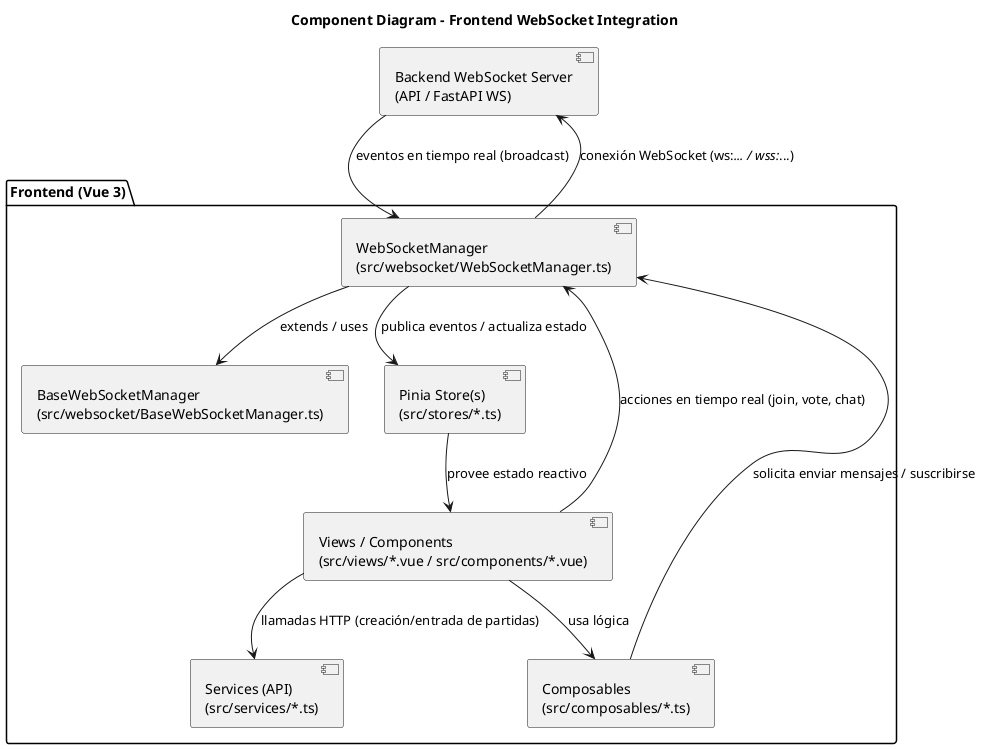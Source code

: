@startuml Component Diagram
title Component Diagram - Frontend WebSocket Integration

package "Frontend (Vue 3)" {
  component "WebSocketManager\n(src/websocket/WebSocketManager.ts)" as WSManager
  component "BaseWebSocketManager\n(src/websocket/BaseWebSocketManager.ts)" as BaseWS
  component "Pinia Store(s)\n(src/stores/*.ts)" as Stores
  component "Composables\n(src/composables/*.ts)" as Composables
  component "Views / Components\n(src/views/*.vue / src/components/*.vue)" as Views
  component "Services (API)\n(src/services/*.ts)" as Services
}

component "Backend WebSocket Server\n(API / FastAPI WS)" as Backend

WSManager -down-> BaseWS : extends / uses
WSManager --> Stores : publica eventos / actualiza estado
Views --> Composables : usa lógica
Composables --> WSManager : solicita enviar mensajes / suscribirse
Stores --> Views : provee estado reactivo
Views --> Services : llamadas HTTP (creación/entrada de partidas)
Views --> WSManager : acciones en tiempo real (join, vote, chat)
WSManager --> Backend : conexión WebSocket (ws://... / wss://...)
Backend --> WSManager : eventos en tiempo real (broadcast)
@enduml